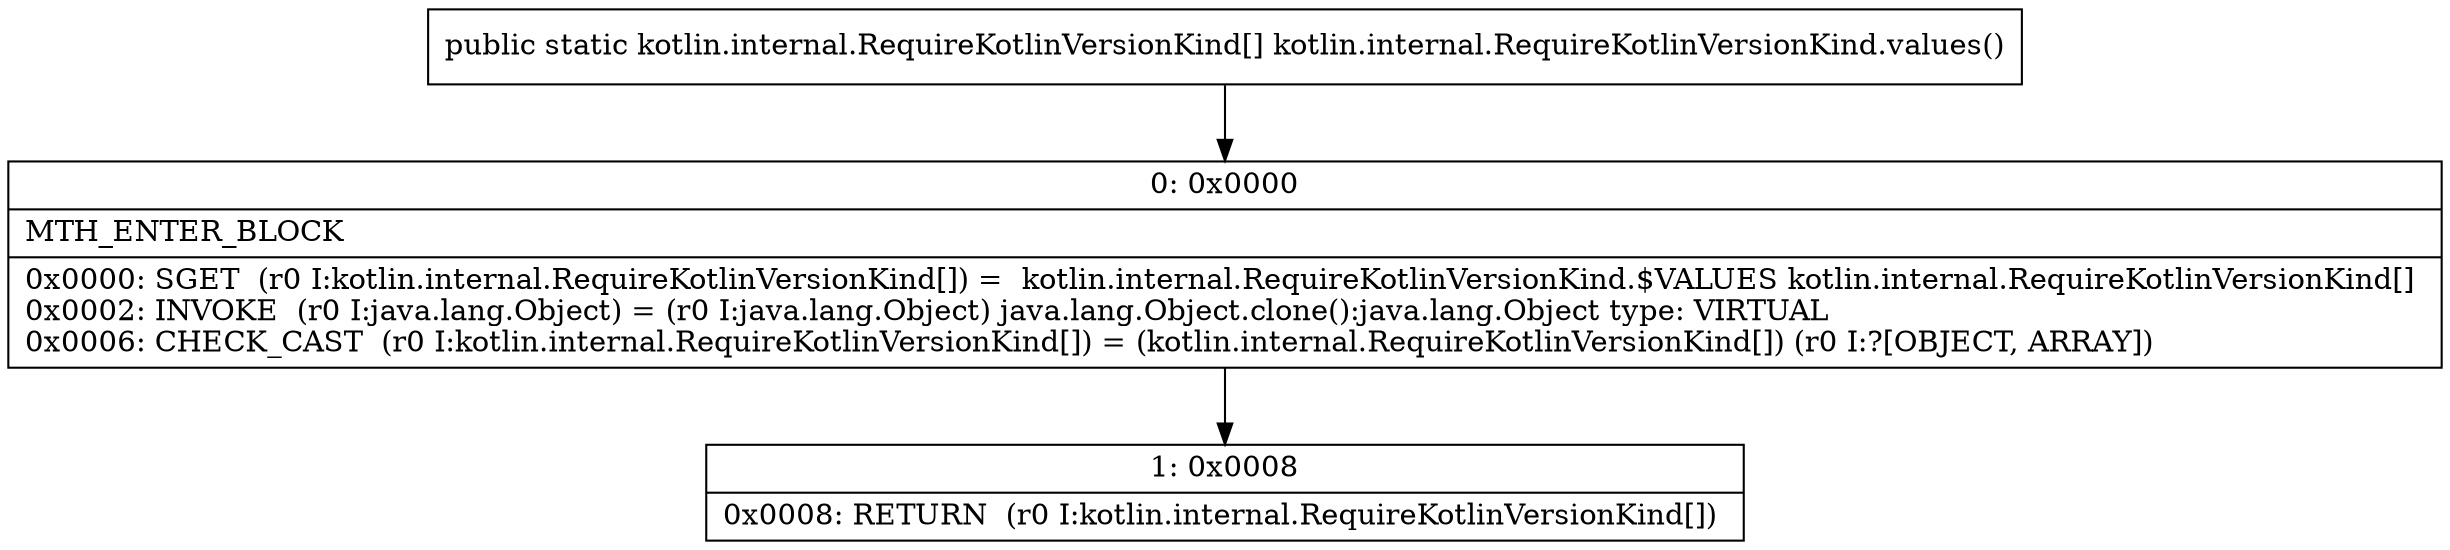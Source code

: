 digraph "CFG forkotlin.internal.RequireKotlinVersionKind.values()[Lkotlin\/internal\/RequireKotlinVersionKind;" {
Node_0 [shape=record,label="{0\:\ 0x0000|MTH_ENTER_BLOCK\l|0x0000: SGET  (r0 I:kotlin.internal.RequireKotlinVersionKind[]) =  kotlin.internal.RequireKotlinVersionKind.$VALUES kotlin.internal.RequireKotlinVersionKind[] \l0x0002: INVOKE  (r0 I:java.lang.Object) = (r0 I:java.lang.Object) java.lang.Object.clone():java.lang.Object type: VIRTUAL \l0x0006: CHECK_CAST  (r0 I:kotlin.internal.RequireKotlinVersionKind[]) = (kotlin.internal.RequireKotlinVersionKind[]) (r0 I:?[OBJECT, ARRAY]) \l}"];
Node_1 [shape=record,label="{1\:\ 0x0008|0x0008: RETURN  (r0 I:kotlin.internal.RequireKotlinVersionKind[]) \l}"];
MethodNode[shape=record,label="{public static kotlin.internal.RequireKotlinVersionKind[] kotlin.internal.RequireKotlinVersionKind.values() }"];
MethodNode -> Node_0;
Node_0 -> Node_1;
}

